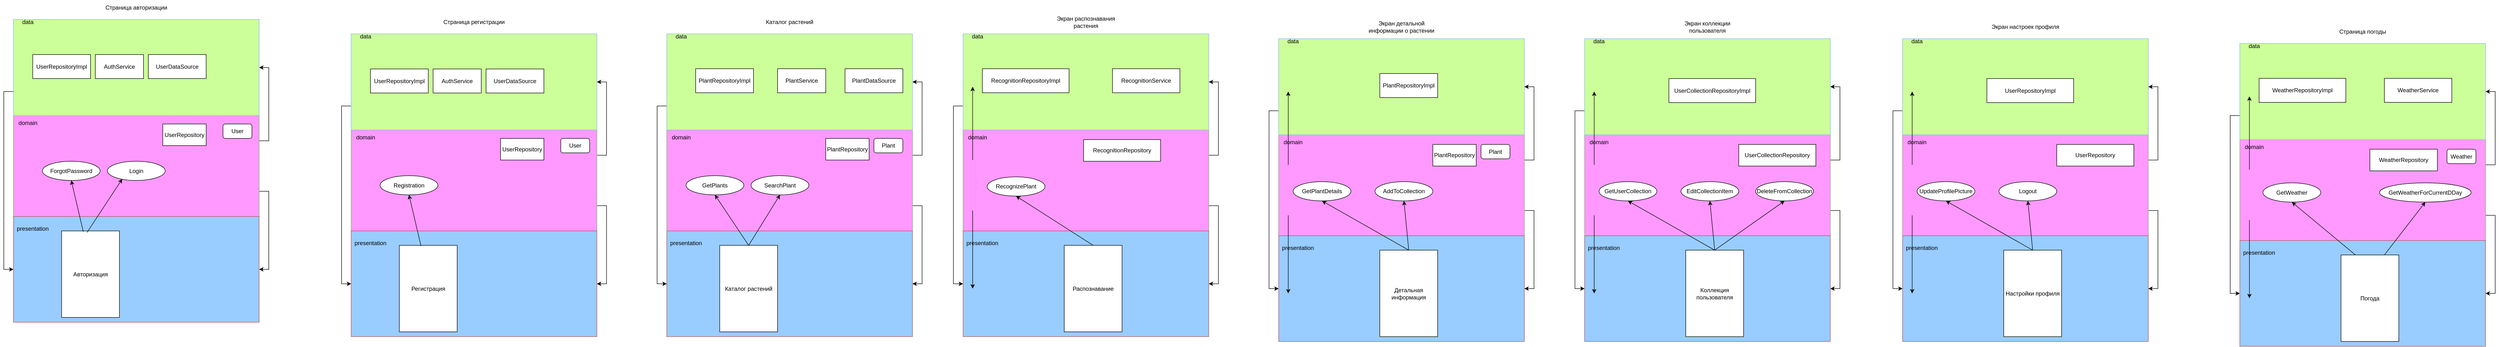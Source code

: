 <mxfile version="24.7.17">
  <diagram name="Страница — 1" id="eqdGk5XQkJiS6muAGAau">
    <mxGraphModel dx="1295" dy="751" grid="1" gridSize="10" guides="1" tooltips="1" connect="1" arrows="1" fold="1" page="1" pageScale="1" pageWidth="10000" pageHeight="3000" math="0" shadow="0">
      <root>
        <mxCell id="0" />
        <mxCell id="1" parent="0" />
        <mxCell id="a64-0EuvTvNHSbi6m2a--1" value="Страница авторизации" style="text;html=1;align=center;verticalAlign=middle;whiteSpace=wrap;rounded=0;" parent="1" vertex="1">
          <mxGeometry x="333.89" y="287.5" width="160" height="30" as="geometry" />
        </mxCell>
        <mxCell id="a64-0EuvTvNHSbi6m2a--2" style="edgeStyle=orthogonalEdgeStyle;rounded=0;orthogonalLoop=1;jettySize=auto;html=1;exitX=1;exitY=0.75;exitDx=0;exitDy=0;entryX=1;entryY=0.5;entryDx=0;entryDy=0;" parent="1" source="a64-0EuvTvNHSbi6m2a--4" target="a64-0EuvTvNHSbi6m2a--7" edge="1">
          <mxGeometry relative="1" as="geometry" />
        </mxCell>
        <mxCell id="a64-0EuvTvNHSbi6m2a--3" style="edgeStyle=orthogonalEdgeStyle;rounded=0;orthogonalLoop=1;jettySize=auto;html=1;exitX=1;exitY=0.25;exitDx=0;exitDy=0;entryX=1;entryY=0.5;entryDx=0;entryDy=0;" parent="1" source="a64-0EuvTvNHSbi6m2a--4" target="a64-0EuvTvNHSbi6m2a--6" edge="1">
          <mxGeometry relative="1" as="geometry" />
        </mxCell>
        <mxCell id="a64-0EuvTvNHSbi6m2a--4" value="" style="rounded=0;whiteSpace=wrap;html=1;fillColor=#FF99FF;strokeColor=#82b366;" parent="1" vertex="1">
          <mxGeometry x="158.89" y="527.5" width="510" height="210" as="geometry" />
        </mxCell>
        <mxCell id="a64-0EuvTvNHSbi6m2a--5" style="edgeStyle=orthogonalEdgeStyle;rounded=0;orthogonalLoop=1;jettySize=auto;html=1;exitX=0;exitY=0.75;exitDx=0;exitDy=0;entryX=0;entryY=0.5;entryDx=0;entryDy=0;" parent="1" source="a64-0EuvTvNHSbi6m2a--6" target="a64-0EuvTvNHSbi6m2a--7" edge="1">
          <mxGeometry relative="1" as="geometry" />
        </mxCell>
        <mxCell id="a64-0EuvTvNHSbi6m2a--6" value="" style="rounded=0;whiteSpace=wrap;html=1;fillColor=#CCFF99;strokeColor=#8CB8F7;" parent="1" vertex="1">
          <mxGeometry x="158.89" y="327.5" width="510" height="200" as="geometry" />
        </mxCell>
        <mxCell id="a64-0EuvTvNHSbi6m2a--7" value="" style="rounded=0;whiteSpace=wrap;html=1;fillColor=#99CCFF;strokeColor=#b85450;" parent="1" vertex="1">
          <mxGeometry x="158.89" y="737.5" width="510" height="220" as="geometry" />
        </mxCell>
        <mxCell id="a64-0EuvTvNHSbi6m2a--8" value="&lt;font color=&quot;#000000&quot;&gt;data&lt;/font&gt;" style="text;html=1;align=center;verticalAlign=middle;whiteSpace=wrap;rounded=0;strokeColor=none;" parent="1" vertex="1">
          <mxGeometry x="158.89" y="317.5" width="60" height="30" as="geometry" />
        </mxCell>
        <mxCell id="a64-0EuvTvNHSbi6m2a--9" value="&lt;font color=&quot;#000000&quot;&gt;domain&lt;/font&gt;" style="text;html=1;align=center;verticalAlign=middle;whiteSpace=wrap;rounded=0;" parent="1" vertex="1">
          <mxGeometry x="158.89" y="527.5" width="60" height="30" as="geometry" />
        </mxCell>
        <mxCell id="a64-0EuvTvNHSbi6m2a--10" value="&lt;font color=&quot;#000000&quot;&gt;presentation&lt;/font&gt;" style="text;html=1;align=center;verticalAlign=middle;whiteSpace=wrap;rounded=0;" parent="1" vertex="1">
          <mxGeometry x="158.89" y="747.5" width="80" height="30" as="geometry" />
        </mxCell>
        <mxCell id="a64-0EuvTvNHSbi6m2a--12" value="Login" style="ellipse;whiteSpace=wrap;html=1;" parent="1" vertex="1">
          <mxGeometry x="353.89" y="622.5" width="120" height="40" as="geometry" />
        </mxCell>
        <mxCell id="a64-0EuvTvNHSbi6m2a--13" value="ForgotPassword" style="ellipse;whiteSpace=wrap;html=1;" parent="1" vertex="1">
          <mxGeometry x="218.89" y="622.5" width="120" height="40" as="geometry" />
        </mxCell>
        <mxCell id="a64-0EuvTvNHSbi6m2a--14" value="Авторизация" style="rounded=0;whiteSpace=wrap;html=1;" parent="1" vertex="1">
          <mxGeometry x="258.89" y="767.5" width="120" height="180" as="geometry" />
        </mxCell>
        <mxCell id="a64-0EuvTvNHSbi6m2a--16" value="UserRepositoryImpl" style="rounded=0;whiteSpace=wrap;html=1;" parent="1" vertex="1">
          <mxGeometry x="198.89" y="400.5" width="120" height="50" as="geometry" />
        </mxCell>
        <mxCell id="a64-0EuvTvNHSbi6m2a--17" value="AuthService" style="rounded=0;whiteSpace=wrap;html=1;" parent="1" vertex="1">
          <mxGeometry x="328.89" y="400.5" width="100" height="50" as="geometry" />
        </mxCell>
        <mxCell id="a64-0EuvTvNHSbi6m2a--18" value="" style="endArrow=classic;html=1;rounded=0;entryX=0.5;entryY=1;entryDx=0;entryDy=0;endFill=1;" parent="1" target="a64-0EuvTvNHSbi6m2a--13" edge="1">
          <mxGeometry width="50" height="50" relative="1" as="geometry">
            <mxPoint x="303.89" y="769" as="sourcePoint" />
            <mxPoint x="353.89" y="719" as="targetPoint" />
          </mxGeometry>
        </mxCell>
        <mxCell id="a64-0EuvTvNHSbi6m2a--19" value="" style="endArrow=classic;html=1;rounded=0;entryX=0.257;entryY=0.921;entryDx=0;entryDy=0;entryPerimeter=0;exitX=0.439;exitY=0.018;exitDx=0;exitDy=0;exitPerimeter=0;endFill=1;" parent="1" source="a64-0EuvTvNHSbi6m2a--14" target="a64-0EuvTvNHSbi6m2a--12" edge="1">
          <mxGeometry width="50" height="50" relative="1" as="geometry">
            <mxPoint x="313.89" y="779" as="sourcePoint" />
            <mxPoint x="288.89" y="672.5" as="targetPoint" />
          </mxGeometry>
        </mxCell>
        <mxCell id="a64-0EuvTvNHSbi6m2a--21" value="User" style="rounded=1;whiteSpace=wrap;html=1;" parent="1" vertex="1">
          <mxGeometry x="593.89" y="545" width="60" height="30" as="geometry" />
        </mxCell>
        <mxCell id="a64-0EuvTvNHSbi6m2a--22" value="UserRepository" style="rounded=0;whiteSpace=wrap;html=1;" parent="1" vertex="1">
          <mxGeometry x="468.89" y="545" width="90" height="45" as="geometry" />
        </mxCell>
        <mxCell id="a64-0EuvTvNHSbi6m2a--23" value="UserDataSource" style="rounded=0;whiteSpace=wrap;html=1;" parent="1" vertex="1">
          <mxGeometry x="438.89" y="400.5" width="120" height="50" as="geometry" />
        </mxCell>
        <mxCell id="a64-0EuvTvNHSbi6m2a--100" value="Страница регистрации" style="text;html=1;align=center;verticalAlign=middle;whiteSpace=wrap;rounded=0;" parent="1" vertex="1">
          <mxGeometry x="1034.89" y="317.5" width="160" height="30" as="geometry" />
        </mxCell>
        <mxCell id="a64-0EuvTvNHSbi6m2a--101" style="edgeStyle=orthogonalEdgeStyle;rounded=0;orthogonalLoop=1;jettySize=auto;html=1;exitX=1;exitY=0.75;exitDx=0;exitDy=0;entryX=1;entryY=0.5;entryDx=0;entryDy=0;" parent="1" source="a64-0EuvTvNHSbi6m2a--103" target="a64-0EuvTvNHSbi6m2a--106" edge="1">
          <mxGeometry relative="1" as="geometry" />
        </mxCell>
        <mxCell id="a64-0EuvTvNHSbi6m2a--102" style="edgeStyle=orthogonalEdgeStyle;rounded=0;orthogonalLoop=1;jettySize=auto;html=1;exitX=1;exitY=0.25;exitDx=0;exitDy=0;entryX=1;entryY=0.5;entryDx=0;entryDy=0;" parent="1" source="a64-0EuvTvNHSbi6m2a--103" target="a64-0EuvTvNHSbi6m2a--105" edge="1">
          <mxGeometry relative="1" as="geometry" />
        </mxCell>
        <mxCell id="a64-0EuvTvNHSbi6m2a--103" value="" style="rounded=0;whiteSpace=wrap;html=1;fillColor=#FF99FF;strokeColor=#82b366;" parent="1" vertex="1">
          <mxGeometry x="859.89" y="557.5" width="510" height="210" as="geometry" />
        </mxCell>
        <mxCell id="a64-0EuvTvNHSbi6m2a--104" style="edgeStyle=orthogonalEdgeStyle;rounded=0;orthogonalLoop=1;jettySize=auto;html=1;exitX=0;exitY=0.75;exitDx=0;exitDy=0;entryX=0;entryY=0.5;entryDx=0;entryDy=0;" parent="1" source="a64-0EuvTvNHSbi6m2a--105" target="a64-0EuvTvNHSbi6m2a--106" edge="1">
          <mxGeometry relative="1" as="geometry" />
        </mxCell>
        <mxCell id="a64-0EuvTvNHSbi6m2a--105" value="" style="rounded=0;whiteSpace=wrap;html=1;fillColor=#CCFF99;strokeColor=#8CB8F7;" parent="1" vertex="1">
          <mxGeometry x="859.89" y="357.5" width="510" height="200" as="geometry" />
        </mxCell>
        <mxCell id="a64-0EuvTvNHSbi6m2a--106" value="" style="rounded=0;whiteSpace=wrap;html=1;fillColor=#99CCFF;strokeColor=#b85450;" parent="1" vertex="1">
          <mxGeometry x="859.89" y="767.5" width="510" height="220" as="geometry" />
        </mxCell>
        <mxCell id="a64-0EuvTvNHSbi6m2a--107" value="&lt;font color=&quot;#000000&quot;&gt;data&lt;/font&gt;" style="text;html=1;align=center;verticalAlign=middle;whiteSpace=wrap;rounded=0;strokeColor=none;" parent="1" vertex="1">
          <mxGeometry x="859.89" y="347.5" width="60" height="30" as="geometry" />
        </mxCell>
        <mxCell id="a64-0EuvTvNHSbi6m2a--108" value="&lt;font color=&quot;#000000&quot;&gt;domain&lt;/font&gt;" style="text;html=1;align=center;verticalAlign=middle;whiteSpace=wrap;rounded=0;" parent="1" vertex="1">
          <mxGeometry x="859.89" y="557.5" width="60" height="30" as="geometry" />
        </mxCell>
        <mxCell id="a64-0EuvTvNHSbi6m2a--109" value="&lt;font color=&quot;#000000&quot;&gt;presentation&lt;/font&gt;" style="text;html=1;align=center;verticalAlign=middle;whiteSpace=wrap;rounded=0;" parent="1" vertex="1">
          <mxGeometry x="859.89" y="777.5" width="80" height="30" as="geometry" />
        </mxCell>
        <mxCell id="a64-0EuvTvNHSbi6m2a--112" value="Registration" style="ellipse;whiteSpace=wrap;html=1;" parent="1" vertex="1">
          <mxGeometry x="919.89" y="652.5" width="120" height="40" as="geometry" />
        </mxCell>
        <mxCell id="a64-0EuvTvNHSbi6m2a--113" value="Регистрация" style="rounded=0;whiteSpace=wrap;html=1;" parent="1" vertex="1">
          <mxGeometry x="959.89" y="797.5" width="120" height="180" as="geometry" />
        </mxCell>
        <mxCell id="a64-0EuvTvNHSbi6m2a--115" value="UserRepositoryImpl" style="rounded=0;whiteSpace=wrap;html=1;" parent="1" vertex="1">
          <mxGeometry x="899.89" y="430.5" width="120" height="50" as="geometry" />
        </mxCell>
        <mxCell id="a64-0EuvTvNHSbi6m2a--116" value="AuthService" style="rounded=0;whiteSpace=wrap;html=1;" parent="1" vertex="1">
          <mxGeometry x="1029.89" y="430.5" width="100" height="50" as="geometry" />
        </mxCell>
        <mxCell id="a64-0EuvTvNHSbi6m2a--117" value="" style="endArrow=classic;html=1;rounded=0;entryX=0.5;entryY=1;entryDx=0;entryDy=0;endFill=1;" parent="1" target="a64-0EuvTvNHSbi6m2a--112" edge="1">
          <mxGeometry width="50" height="50" relative="1" as="geometry">
            <mxPoint x="1004.89" y="799" as="sourcePoint" />
            <mxPoint x="1054.89" y="749" as="targetPoint" />
          </mxGeometry>
        </mxCell>
        <mxCell id="a64-0EuvTvNHSbi6m2a--120" value="User" style="rounded=1;whiteSpace=wrap;html=1;" parent="1" vertex="1">
          <mxGeometry x="1294.89" y="575" width="60" height="30" as="geometry" />
        </mxCell>
        <mxCell id="a64-0EuvTvNHSbi6m2a--121" value="UserRepository" style="rounded=0;whiteSpace=wrap;html=1;" parent="1" vertex="1">
          <mxGeometry x="1169.89" y="575" width="90" height="45" as="geometry" />
        </mxCell>
        <mxCell id="a64-0EuvTvNHSbi6m2a--122" value="UserDataSource" style="rounded=0;whiteSpace=wrap;html=1;" parent="1" vertex="1">
          <mxGeometry x="1139.89" y="430.5" width="120" height="50" as="geometry" />
        </mxCell>
        <mxCell id="a64-0EuvTvNHSbi6m2a--123" value="Каталог растений" style="text;html=1;align=center;verticalAlign=middle;whiteSpace=wrap;rounded=0;" parent="1" vertex="1">
          <mxGeometry x="1689.93" y="317.5" width="160" height="30" as="geometry" />
        </mxCell>
        <mxCell id="a64-0EuvTvNHSbi6m2a--124" style="edgeStyle=orthogonalEdgeStyle;rounded=0;orthogonalLoop=1;jettySize=auto;html=1;exitX=1;exitY=0.75;exitDx=0;exitDy=0;entryX=1;entryY=0.5;entryDx=0;entryDy=0;" parent="1" source="a64-0EuvTvNHSbi6m2a--126" target="a64-0EuvTvNHSbi6m2a--129" edge="1">
          <mxGeometry relative="1" as="geometry" />
        </mxCell>
        <mxCell id="a64-0EuvTvNHSbi6m2a--125" style="edgeStyle=orthogonalEdgeStyle;rounded=0;orthogonalLoop=1;jettySize=auto;html=1;exitX=1;exitY=0.25;exitDx=0;exitDy=0;entryX=1;entryY=0.5;entryDx=0;entryDy=0;" parent="1" source="a64-0EuvTvNHSbi6m2a--126" target="a64-0EuvTvNHSbi6m2a--128" edge="1">
          <mxGeometry relative="1" as="geometry" />
        </mxCell>
        <mxCell id="a64-0EuvTvNHSbi6m2a--126" value="" style="rounded=0;whiteSpace=wrap;html=1;fillColor=#FF99FF;strokeColor=#82b366;" parent="1" vertex="1">
          <mxGeometry x="1514.93" y="557.5" width="510" height="210" as="geometry" />
        </mxCell>
        <mxCell id="a64-0EuvTvNHSbi6m2a--127" style="edgeStyle=orthogonalEdgeStyle;rounded=0;orthogonalLoop=1;jettySize=auto;html=1;exitX=0;exitY=0.75;exitDx=0;exitDy=0;entryX=0;entryY=0.5;entryDx=0;entryDy=0;" parent="1" source="a64-0EuvTvNHSbi6m2a--128" target="a64-0EuvTvNHSbi6m2a--129" edge="1">
          <mxGeometry relative="1" as="geometry" />
        </mxCell>
        <mxCell id="a64-0EuvTvNHSbi6m2a--128" value="" style="rounded=0;whiteSpace=wrap;html=1;fillColor=#CCFF99;strokeColor=#8CB8F7;" parent="1" vertex="1">
          <mxGeometry x="1514.93" y="357.5" width="510" height="200" as="geometry" />
        </mxCell>
        <mxCell id="a64-0EuvTvNHSbi6m2a--129" value="" style="rounded=0;whiteSpace=wrap;html=1;fillColor=#99CCFF;strokeColor=#b85450;" parent="1" vertex="1">
          <mxGeometry x="1514.93" y="767.5" width="510" height="220" as="geometry" />
        </mxCell>
        <mxCell id="a64-0EuvTvNHSbi6m2a--130" value="data" style="text;html=1;align=center;verticalAlign=middle;whiteSpace=wrap;rounded=0;" parent="1" vertex="1">
          <mxGeometry x="1514.93" y="347.5" width="60" height="30" as="geometry" />
        </mxCell>
        <mxCell id="a64-0EuvTvNHSbi6m2a--131" value="domain" style="text;html=1;align=center;verticalAlign=middle;whiteSpace=wrap;rounded=0;" parent="1" vertex="1">
          <mxGeometry x="1514.93" y="557.5" width="60" height="30" as="geometry" />
        </mxCell>
        <mxCell id="a64-0EuvTvNHSbi6m2a--132" value="presentation" style="text;html=1;align=center;verticalAlign=middle;whiteSpace=wrap;rounded=0;" parent="1" vertex="1">
          <mxGeometry x="1514.93" y="777.5" width="80" height="30" as="geometry" />
        </mxCell>
        <mxCell id="a64-0EuvTvNHSbi6m2a--133" value="Каталог растений" style="rounded=0;whiteSpace=wrap;html=1;" parent="1" vertex="1">
          <mxGeometry x="1624.91" y="797.5" width="120" height="180" as="geometry" />
        </mxCell>
        <mxCell id="a64-0EuvTvNHSbi6m2a--134" value="GetPlants" style="ellipse;whiteSpace=wrap;html=1;" parent="1" vertex="1">
          <mxGeometry x="1554.91" y="652.5" width="120" height="40" as="geometry" />
        </mxCell>
        <mxCell id="a64-0EuvTvNHSbi6m2a--135" value="SearchPlant" style="ellipse;whiteSpace=wrap;html=1;" parent="1" vertex="1">
          <mxGeometry x="1689.93" y="652.5" width="120" height="40" as="geometry" />
        </mxCell>
        <mxCell id="a64-0EuvTvNHSbi6m2a--136" value="Plant" style="rounded=1;whiteSpace=wrap;html=1;" parent="1" vertex="1">
          <mxGeometry x="1944.91" y="575" width="60" height="30" as="geometry" />
        </mxCell>
        <mxCell id="a64-0EuvTvNHSbi6m2a--137" value="PlantRepository" style="rounded=0;whiteSpace=wrap;html=1;" parent="1" vertex="1">
          <mxGeometry x="1844.91" y="575" width="90" height="45" as="geometry" />
        </mxCell>
        <mxCell id="a64-0EuvTvNHSbi6m2a--138" value="PlantRepositoryImpl" style="rounded=0;whiteSpace=wrap;html=1;" parent="1" vertex="1">
          <mxGeometry x="1574.93" y="430" width="120" height="50" as="geometry" />
        </mxCell>
        <mxCell id="a64-0EuvTvNHSbi6m2a--139" value="PlantService" style="rounded=0;whiteSpace=wrap;html=1;" parent="1" vertex="1">
          <mxGeometry x="1744.91" y="430" width="100" height="50" as="geometry" />
        </mxCell>
        <mxCell id="a64-0EuvTvNHSbi6m2a--140" value="PlantDataSource" style="rounded=0;whiteSpace=wrap;html=1;" parent="1" vertex="1">
          <mxGeometry x="1884.91" y="430" width="120" height="50" as="geometry" />
        </mxCell>
        <mxCell id="a64-0EuvTvNHSbi6m2a--143" value="Экран распознавания растения" style="text;html=1;align=center;verticalAlign=middle;whiteSpace=wrap;rounded=0;" parent="1" vertex="1">
          <mxGeometry x="2304.94" y="317.5" width="160" height="30" as="geometry" />
        </mxCell>
        <mxCell id="a64-0EuvTvNHSbi6m2a--144" style="edgeStyle=orthogonalEdgeStyle;rounded=0;orthogonalLoop=1;jettySize=auto;html=1;exitX=1;exitY=0.75;exitDx=0;exitDy=0;entryX=1;entryY=0.5;entryDx=0;entryDy=0;" parent="1" source="a64-0EuvTvNHSbi6m2a--146" target="a64-0EuvTvNHSbi6m2a--149" edge="1">
          <mxGeometry relative="1" as="geometry" />
        </mxCell>
        <mxCell id="a64-0EuvTvNHSbi6m2a--145" style="edgeStyle=orthogonalEdgeStyle;rounded=0;orthogonalLoop=1;jettySize=auto;html=1;exitX=1;exitY=0.25;exitDx=0;exitDy=0;entryX=1;entryY=0.5;entryDx=0;entryDy=0;" parent="1" source="a64-0EuvTvNHSbi6m2a--146" target="a64-0EuvTvNHSbi6m2a--148" edge="1">
          <mxGeometry relative="1" as="geometry" />
        </mxCell>
        <mxCell id="a64-0EuvTvNHSbi6m2a--146" value="" style="rounded=0;whiteSpace=wrap;html=1;fillColor=#FF99FF;strokeColor=#82b366;" parent="1" vertex="1">
          <mxGeometry x="2129.94" y="557.5" width="510" height="210" as="geometry" />
        </mxCell>
        <mxCell id="a64-0EuvTvNHSbi6m2a--147" style="edgeStyle=orthogonalEdgeStyle;rounded=0;orthogonalLoop=1;jettySize=auto;html=1;exitX=0;exitY=0.75;exitDx=0;exitDy=0;entryX=0;entryY=0.5;entryDx=0;entryDy=0;" parent="1" source="a64-0EuvTvNHSbi6m2a--148" target="a64-0EuvTvNHSbi6m2a--149" edge="1">
          <mxGeometry relative="1" as="geometry" />
        </mxCell>
        <mxCell id="a64-0EuvTvNHSbi6m2a--148" value="" style="rounded=0;whiteSpace=wrap;html=1;fillColor=#CCFF99;strokeColor=#8CB8F7;" parent="1" vertex="1">
          <mxGeometry x="2129.94" y="357.5" width="510" height="200" as="geometry" />
        </mxCell>
        <mxCell id="a64-0EuvTvNHSbi6m2a--149" value="" style="rounded=0;whiteSpace=wrap;html=1;fillColor=#99CCFF;strokeColor=#b85450;" parent="1" vertex="1">
          <mxGeometry x="2129.94" y="767.5" width="510" height="220" as="geometry" />
        </mxCell>
        <mxCell id="a64-0EuvTvNHSbi6m2a--150" value="data" style="text;html=1;align=center;verticalAlign=middle;whiteSpace=wrap;rounded=0;" parent="1" vertex="1">
          <mxGeometry x="2129.94" y="347.5" width="60" height="30" as="geometry" />
        </mxCell>
        <mxCell id="a64-0EuvTvNHSbi6m2a--151" value="domain" style="text;html=1;align=center;verticalAlign=middle;whiteSpace=wrap;rounded=0;" parent="1" vertex="1">
          <mxGeometry x="2129.94" y="557.5" width="60" height="30" as="geometry" />
        </mxCell>
        <mxCell id="a64-0EuvTvNHSbi6m2a--152" value="presentation" style="text;html=1;align=center;verticalAlign=middle;whiteSpace=wrap;rounded=0;" parent="1" vertex="1">
          <mxGeometry x="2129.94" y="777.5" width="80" height="30" as="geometry" />
        </mxCell>
        <mxCell id="a64-0EuvTvNHSbi6m2a--153" value="Распознавание" style="rounded=0;whiteSpace=wrap;html=1;" parent="1" vertex="1">
          <mxGeometry x="2339.92" y="797.5" width="120" height="180" as="geometry" />
        </mxCell>
        <mxCell id="a64-0EuvTvNHSbi6m2a--154" style="edgeStyle=orthogonalEdgeStyle;rounded=0;orthogonalLoop=1;jettySize=auto;html=1;exitX=1;exitY=0.75;exitDx=0;exitDy=0;entryX=1;entryY=0.5;entryDx=0;entryDy=0;" parent="1" edge="1">
          <mxGeometry relative="1" as="geometry">
            <mxPoint x="2149.85" y="725" as="sourcePoint" />
            <mxPoint x="2149.85" y="887.5" as="targetPoint" />
          </mxGeometry>
        </mxCell>
        <mxCell id="a64-0EuvTvNHSbi6m2a--155" style="edgeStyle=orthogonalEdgeStyle;rounded=0;orthogonalLoop=1;jettySize=auto;html=1;exitX=1;exitY=0.25;exitDx=0;exitDy=0;entryX=1;entryY=0.5;entryDx=0;entryDy=0;" parent="1" edge="1">
          <mxGeometry relative="1" as="geometry">
            <mxPoint x="2149.85" y="620" as="sourcePoint" />
            <mxPoint x="2149.85" y="467.5" as="targetPoint" />
          </mxGeometry>
        </mxCell>
        <mxCell id="a64-0EuvTvNHSbi6m2a--156" value="RecognizePlant" style="ellipse;whiteSpace=wrap;html=1;" parent="1" vertex="1">
          <mxGeometry x="2179.94" y="655" width="120" height="40" as="geometry" />
        </mxCell>
        <mxCell id="a64-0EuvTvNHSbi6m2a--159" value="RecognitionRepository" style="rounded=0;whiteSpace=wrap;html=1;" parent="1" vertex="1">
          <mxGeometry x="2380" y="577.5" width="159.94" height="45" as="geometry" />
        </mxCell>
        <mxCell id="a64-0EuvTvNHSbi6m2a--160" value="RecognitionService" style="rounded=0;whiteSpace=wrap;html=1;" parent="1" vertex="1">
          <mxGeometry x="2440" y="430" width="140" height="50" as="geometry" />
        </mxCell>
        <mxCell id="a64-0EuvTvNHSbi6m2a--161" value="RecognitionRepositoryImpl" style="rounded=0;whiteSpace=wrap;html=1;" parent="1" vertex="1">
          <mxGeometry x="2169.94" y="430" width="180" height="50" as="geometry" />
        </mxCell>
        <mxCell id="a64-0EuvTvNHSbi6m2a--163" value="Экран детальной информации о растении" style="text;html=1;align=center;verticalAlign=middle;whiteSpace=wrap;rounded=0;" parent="1" vertex="1">
          <mxGeometry x="2960" y="327.5" width="160" height="30" as="geometry" />
        </mxCell>
        <mxCell id="a64-0EuvTvNHSbi6m2a--164" style="edgeStyle=orthogonalEdgeStyle;rounded=0;orthogonalLoop=1;jettySize=auto;html=1;exitX=1;exitY=0.75;exitDx=0;exitDy=0;entryX=1;entryY=0.5;entryDx=0;entryDy=0;" parent="1" source="a64-0EuvTvNHSbi6m2a--166" target="a64-0EuvTvNHSbi6m2a--169" edge="1">
          <mxGeometry relative="1" as="geometry" />
        </mxCell>
        <mxCell id="a64-0EuvTvNHSbi6m2a--165" style="edgeStyle=orthogonalEdgeStyle;rounded=0;orthogonalLoop=1;jettySize=auto;html=1;exitX=1;exitY=0.25;exitDx=0;exitDy=0;entryX=1;entryY=0.5;entryDx=0;entryDy=0;" parent="1" source="a64-0EuvTvNHSbi6m2a--166" target="a64-0EuvTvNHSbi6m2a--168" edge="1">
          <mxGeometry relative="1" as="geometry" />
        </mxCell>
        <mxCell id="a64-0EuvTvNHSbi6m2a--166" value="" style="rounded=0;whiteSpace=wrap;html=1;fillColor=#FF99FF;strokeColor=#82b366;" parent="1" vertex="1">
          <mxGeometry x="2785" y="567.5" width="510" height="210" as="geometry" />
        </mxCell>
        <mxCell id="a64-0EuvTvNHSbi6m2a--167" style="edgeStyle=orthogonalEdgeStyle;rounded=0;orthogonalLoop=1;jettySize=auto;html=1;exitX=0;exitY=0.75;exitDx=0;exitDy=0;entryX=0;entryY=0.5;entryDx=0;entryDy=0;" parent="1" source="a64-0EuvTvNHSbi6m2a--168" target="a64-0EuvTvNHSbi6m2a--169" edge="1">
          <mxGeometry relative="1" as="geometry" />
        </mxCell>
        <mxCell id="a64-0EuvTvNHSbi6m2a--168" value="" style="rounded=0;whiteSpace=wrap;html=1;fillColor=#CCFF99;strokeColor=#8CB8F7;" parent="1" vertex="1">
          <mxGeometry x="2785" y="367.5" width="510" height="200" as="geometry" />
        </mxCell>
        <mxCell id="a64-0EuvTvNHSbi6m2a--169" value="" style="rounded=0;whiteSpace=wrap;html=1;fillColor=#99CCFF;strokeColor=#b85450;" parent="1" vertex="1">
          <mxGeometry x="2785" y="777.5" width="510" height="220" as="geometry" />
        </mxCell>
        <mxCell id="a64-0EuvTvNHSbi6m2a--170" value="data" style="text;html=1;align=center;verticalAlign=middle;whiteSpace=wrap;rounded=0;" parent="1" vertex="1">
          <mxGeometry x="2785" y="357.5" width="60" height="30" as="geometry" />
        </mxCell>
        <mxCell id="a64-0EuvTvNHSbi6m2a--171" value="domain" style="text;html=1;align=center;verticalAlign=middle;whiteSpace=wrap;rounded=0;" parent="1" vertex="1">
          <mxGeometry x="2785" y="567.5" width="60" height="30" as="geometry" />
        </mxCell>
        <mxCell id="a64-0EuvTvNHSbi6m2a--172" value="presentation" style="text;html=1;align=center;verticalAlign=middle;whiteSpace=wrap;rounded=0;" parent="1" vertex="1">
          <mxGeometry x="2785" y="787.5" width="80" height="30" as="geometry" />
        </mxCell>
        <mxCell id="a64-0EuvTvNHSbi6m2a--173" value="Детальная информация" style="rounded=0;whiteSpace=wrap;html=1;" parent="1" vertex="1">
          <mxGeometry x="2994.98" y="807.5" width="120" height="180" as="geometry" />
        </mxCell>
        <mxCell id="a64-0EuvTvNHSbi6m2a--174" style="edgeStyle=orthogonalEdgeStyle;rounded=0;orthogonalLoop=1;jettySize=auto;html=1;exitX=1;exitY=0.75;exitDx=0;exitDy=0;entryX=1;entryY=0.5;entryDx=0;entryDy=0;" parent="1" edge="1">
          <mxGeometry relative="1" as="geometry">
            <mxPoint x="2804.91" y="735" as="sourcePoint" />
            <mxPoint x="2804.91" y="897.5" as="targetPoint" />
          </mxGeometry>
        </mxCell>
        <mxCell id="a64-0EuvTvNHSbi6m2a--175" style="edgeStyle=orthogonalEdgeStyle;rounded=0;orthogonalLoop=1;jettySize=auto;html=1;exitX=1;exitY=0.25;exitDx=0;exitDy=0;entryX=1;entryY=0.5;entryDx=0;entryDy=0;" parent="1" edge="1">
          <mxGeometry relative="1" as="geometry">
            <mxPoint x="2804.91" y="630" as="sourcePoint" />
            <mxPoint x="2804.91" y="477.5" as="targetPoint" />
          </mxGeometry>
        </mxCell>
        <mxCell id="a64-0EuvTvNHSbi6m2a--176" value="GetPlantDetails" style="ellipse;whiteSpace=wrap;html=1;" parent="1" vertex="1">
          <mxGeometry x="2815" y="665" width="120" height="40" as="geometry" />
        </mxCell>
        <mxCell id="a64-0EuvTvNHSbi6m2a--177" value="AddToCollection" style="ellipse;whiteSpace=wrap;html=1;" parent="1" vertex="1">
          <mxGeometry x="2985" y="665" width="120" height="40" as="geometry" />
        </mxCell>
        <mxCell id="a64-0EuvTvNHSbi6m2a--179" value="PlantRepository" style="rounded=0;whiteSpace=wrap;html=1;" parent="1" vertex="1">
          <mxGeometry x="3105" y="587.5" width="90" height="45" as="geometry" />
        </mxCell>
        <mxCell id="a64-0EuvTvNHSbi6m2a--180" value="Plant" style="rounded=1;whiteSpace=wrap;html=1;" parent="1" vertex="1">
          <mxGeometry x="3205" y="587.5" width="60" height="30" as="geometry" />
        </mxCell>
        <mxCell id="a64-0EuvTvNHSbi6m2a--181" value="PlantRepositoryImpl" style="rounded=0;whiteSpace=wrap;html=1;" parent="1" vertex="1">
          <mxGeometry x="2994.98" y="440" width="120" height="50" as="geometry" />
        </mxCell>
        <mxCell id="9Fpoww-NJC2H8Bcu_QCe-1" value="Экран коллекции пользователя" style="text;html=1;align=center;verticalAlign=middle;whiteSpace=wrap;rounded=0;" vertex="1" parent="1">
          <mxGeometry x="3595" y="327.5" width="160" height="30" as="geometry" />
        </mxCell>
        <mxCell id="9Fpoww-NJC2H8Bcu_QCe-2" style="edgeStyle=orthogonalEdgeStyle;rounded=0;orthogonalLoop=1;jettySize=auto;html=1;exitX=1;exitY=0.75;exitDx=0;exitDy=0;entryX=1;entryY=0.5;entryDx=0;entryDy=0;" edge="1" parent="1" source="9Fpoww-NJC2H8Bcu_QCe-4" target="9Fpoww-NJC2H8Bcu_QCe-7">
          <mxGeometry relative="1" as="geometry" />
        </mxCell>
        <mxCell id="9Fpoww-NJC2H8Bcu_QCe-3" style="edgeStyle=orthogonalEdgeStyle;rounded=0;orthogonalLoop=1;jettySize=auto;html=1;exitX=1;exitY=0.25;exitDx=0;exitDy=0;entryX=1;entryY=0.5;entryDx=0;entryDy=0;" edge="1" parent="1" source="9Fpoww-NJC2H8Bcu_QCe-4" target="9Fpoww-NJC2H8Bcu_QCe-6">
          <mxGeometry relative="1" as="geometry" />
        </mxCell>
        <mxCell id="9Fpoww-NJC2H8Bcu_QCe-4" value="" style="rounded=0;whiteSpace=wrap;html=1;fillColor=#FF99FF;strokeColor=#82b366;" vertex="1" parent="1">
          <mxGeometry x="3420" y="567.5" width="510" height="210" as="geometry" />
        </mxCell>
        <mxCell id="9Fpoww-NJC2H8Bcu_QCe-5" style="edgeStyle=orthogonalEdgeStyle;rounded=0;orthogonalLoop=1;jettySize=auto;html=1;exitX=0;exitY=0.75;exitDx=0;exitDy=0;entryX=0;entryY=0.5;entryDx=0;entryDy=0;" edge="1" parent="1" source="9Fpoww-NJC2H8Bcu_QCe-6" target="9Fpoww-NJC2H8Bcu_QCe-7">
          <mxGeometry relative="1" as="geometry" />
        </mxCell>
        <mxCell id="9Fpoww-NJC2H8Bcu_QCe-6" value="" style="rounded=0;whiteSpace=wrap;html=1;fillColor=#CCFF99;strokeColor=#8CB8F7;" vertex="1" parent="1">
          <mxGeometry x="3420" y="367.5" width="510" height="200" as="geometry" />
        </mxCell>
        <mxCell id="9Fpoww-NJC2H8Bcu_QCe-7" value="" style="rounded=0;whiteSpace=wrap;html=1;fillColor=#99CCFF;strokeColor=#b85450;" vertex="1" parent="1">
          <mxGeometry x="3420" y="777.5" width="510" height="220" as="geometry" />
        </mxCell>
        <mxCell id="9Fpoww-NJC2H8Bcu_QCe-8" value="data" style="text;html=1;align=center;verticalAlign=middle;whiteSpace=wrap;rounded=0;" vertex="1" parent="1">
          <mxGeometry x="3420" y="357.5" width="60" height="30" as="geometry" />
        </mxCell>
        <mxCell id="9Fpoww-NJC2H8Bcu_QCe-9" value="domain" style="text;html=1;align=center;verticalAlign=middle;whiteSpace=wrap;rounded=0;" vertex="1" parent="1">
          <mxGeometry x="3420" y="567.5" width="60" height="30" as="geometry" />
        </mxCell>
        <mxCell id="9Fpoww-NJC2H8Bcu_QCe-10" value="presentation" style="text;html=1;align=center;verticalAlign=middle;whiteSpace=wrap;rounded=0;" vertex="1" parent="1">
          <mxGeometry x="3420" y="787.5" width="80" height="30" as="geometry" />
        </mxCell>
        <mxCell id="9Fpoww-NJC2H8Bcu_QCe-11" value="Коллекция пользователя" style="rounded=0;whiteSpace=wrap;html=1;" vertex="1" parent="1">
          <mxGeometry x="3629.98" y="807.5" width="120" height="180" as="geometry" />
        </mxCell>
        <mxCell id="9Fpoww-NJC2H8Bcu_QCe-12" style="edgeStyle=orthogonalEdgeStyle;rounded=0;orthogonalLoop=1;jettySize=auto;html=1;exitX=1;exitY=0.75;exitDx=0;exitDy=0;entryX=1;entryY=0.5;entryDx=0;entryDy=0;" edge="1" parent="1">
          <mxGeometry relative="1" as="geometry">
            <mxPoint x="3439.91" y="735" as="sourcePoint" />
            <mxPoint x="3439.91" y="897.5" as="targetPoint" />
          </mxGeometry>
        </mxCell>
        <mxCell id="9Fpoww-NJC2H8Bcu_QCe-13" style="edgeStyle=orthogonalEdgeStyle;rounded=0;orthogonalLoop=1;jettySize=auto;html=1;exitX=1;exitY=0.25;exitDx=0;exitDy=0;entryX=1;entryY=0.5;entryDx=0;entryDy=0;" edge="1" parent="1">
          <mxGeometry relative="1" as="geometry">
            <mxPoint x="3439.91" y="630" as="sourcePoint" />
            <mxPoint x="3439.91" y="477.5" as="targetPoint" />
          </mxGeometry>
        </mxCell>
        <mxCell id="9Fpoww-NJC2H8Bcu_QCe-14" value="GetUserCollection" style="ellipse;whiteSpace=wrap;html=1;" vertex="1" parent="1">
          <mxGeometry x="3450" y="665" width="120" height="40" as="geometry" />
        </mxCell>
        <mxCell id="9Fpoww-NJC2H8Bcu_QCe-15" value="EditCollectionItem" style="ellipse;whiteSpace=wrap;html=1;" vertex="1" parent="1">
          <mxGeometry x="3620" y="665" width="120" height="40" as="geometry" />
        </mxCell>
        <mxCell id="9Fpoww-NJC2H8Bcu_QCe-16" value="UserCollectionRepository" style="rounded=0;whiteSpace=wrap;html=1;" vertex="1" parent="1">
          <mxGeometry x="3740" y="587.5" width="160" height="45" as="geometry" />
        </mxCell>
        <mxCell id="9Fpoww-NJC2H8Bcu_QCe-18" value="UserCollectionRepositoryImpl" style="rounded=0;whiteSpace=wrap;html=1;" vertex="1" parent="1">
          <mxGeometry x="3595" y="450.5" width="180.02" height="50" as="geometry" />
        </mxCell>
        <mxCell id="9Fpoww-NJC2H8Bcu_QCe-19" value="DeleteFromCollection" style="ellipse;whiteSpace=wrap;html=1;" vertex="1" parent="1">
          <mxGeometry x="3775.02" y="665" width="120" height="40" as="geometry" />
        </mxCell>
        <mxCell id="9Fpoww-NJC2H8Bcu_QCe-20" value="Экран настроек профиля" style="text;html=1;align=center;verticalAlign=middle;whiteSpace=wrap;rounded=0;" vertex="1" parent="1">
          <mxGeometry x="4255" y="327.5" width="160" height="30" as="geometry" />
        </mxCell>
        <mxCell id="9Fpoww-NJC2H8Bcu_QCe-21" style="edgeStyle=orthogonalEdgeStyle;rounded=0;orthogonalLoop=1;jettySize=auto;html=1;exitX=1;exitY=0.75;exitDx=0;exitDy=0;entryX=1;entryY=0.5;entryDx=0;entryDy=0;" edge="1" parent="1" source="9Fpoww-NJC2H8Bcu_QCe-23" target="9Fpoww-NJC2H8Bcu_QCe-26">
          <mxGeometry relative="1" as="geometry" />
        </mxCell>
        <mxCell id="9Fpoww-NJC2H8Bcu_QCe-22" style="edgeStyle=orthogonalEdgeStyle;rounded=0;orthogonalLoop=1;jettySize=auto;html=1;exitX=1;exitY=0.25;exitDx=0;exitDy=0;entryX=1;entryY=0.5;entryDx=0;entryDy=0;" edge="1" parent="1" source="9Fpoww-NJC2H8Bcu_QCe-23" target="9Fpoww-NJC2H8Bcu_QCe-25">
          <mxGeometry relative="1" as="geometry" />
        </mxCell>
        <mxCell id="9Fpoww-NJC2H8Bcu_QCe-23" value="" style="rounded=0;whiteSpace=wrap;html=1;fillColor=#FF99FF;strokeColor=#82b366;" vertex="1" parent="1">
          <mxGeometry x="4080" y="567.5" width="510" height="210" as="geometry" />
        </mxCell>
        <mxCell id="9Fpoww-NJC2H8Bcu_QCe-24" style="edgeStyle=orthogonalEdgeStyle;rounded=0;orthogonalLoop=1;jettySize=auto;html=1;exitX=0;exitY=0.75;exitDx=0;exitDy=0;entryX=0;entryY=0.5;entryDx=0;entryDy=0;" edge="1" parent="1" source="9Fpoww-NJC2H8Bcu_QCe-25" target="9Fpoww-NJC2H8Bcu_QCe-26">
          <mxGeometry relative="1" as="geometry" />
        </mxCell>
        <mxCell id="9Fpoww-NJC2H8Bcu_QCe-25" value="" style="rounded=0;whiteSpace=wrap;html=1;fillColor=#CCFF99;strokeColor=#8CB8F7;" vertex="1" parent="1">
          <mxGeometry x="4080" y="367.5" width="510" height="200" as="geometry" />
        </mxCell>
        <mxCell id="9Fpoww-NJC2H8Bcu_QCe-26" value="" style="rounded=0;whiteSpace=wrap;html=1;fillColor=#99CCFF;strokeColor=#b85450;" vertex="1" parent="1">
          <mxGeometry x="4080" y="777.5" width="510" height="220" as="geometry" />
        </mxCell>
        <mxCell id="9Fpoww-NJC2H8Bcu_QCe-27" value="data" style="text;html=1;align=center;verticalAlign=middle;whiteSpace=wrap;rounded=0;" vertex="1" parent="1">
          <mxGeometry x="4080" y="357.5" width="60" height="30" as="geometry" />
        </mxCell>
        <mxCell id="9Fpoww-NJC2H8Bcu_QCe-28" value="domain" style="text;html=1;align=center;verticalAlign=middle;whiteSpace=wrap;rounded=0;" vertex="1" parent="1">
          <mxGeometry x="4080" y="567.5" width="60" height="30" as="geometry" />
        </mxCell>
        <mxCell id="9Fpoww-NJC2H8Bcu_QCe-29" value="presentation" style="text;html=1;align=center;verticalAlign=middle;whiteSpace=wrap;rounded=0;" vertex="1" parent="1">
          <mxGeometry x="4080" y="787.5" width="80" height="30" as="geometry" />
        </mxCell>
        <mxCell id="9Fpoww-NJC2H8Bcu_QCe-30" value="Настройки профиля" style="rounded=0;whiteSpace=wrap;html=1;" vertex="1" parent="1">
          <mxGeometry x="4289.98" y="807.5" width="120" height="180" as="geometry" />
        </mxCell>
        <mxCell id="9Fpoww-NJC2H8Bcu_QCe-31" style="edgeStyle=orthogonalEdgeStyle;rounded=0;orthogonalLoop=1;jettySize=auto;html=1;exitX=1;exitY=0.75;exitDx=0;exitDy=0;entryX=1;entryY=0.5;entryDx=0;entryDy=0;" edge="1" parent="1">
          <mxGeometry relative="1" as="geometry">
            <mxPoint x="4099.91" y="735" as="sourcePoint" />
            <mxPoint x="4099.91" y="897.5" as="targetPoint" />
          </mxGeometry>
        </mxCell>
        <mxCell id="9Fpoww-NJC2H8Bcu_QCe-32" style="edgeStyle=orthogonalEdgeStyle;rounded=0;orthogonalLoop=1;jettySize=auto;html=1;exitX=1;exitY=0.25;exitDx=0;exitDy=0;entryX=1;entryY=0.5;entryDx=0;entryDy=0;" edge="1" parent="1">
          <mxGeometry relative="1" as="geometry">
            <mxPoint x="4099.91" y="630" as="sourcePoint" />
            <mxPoint x="4099.91" y="477.5" as="targetPoint" />
          </mxGeometry>
        </mxCell>
        <mxCell id="9Fpoww-NJC2H8Bcu_QCe-33" value="UpdateProfilePicture" style="ellipse;whiteSpace=wrap;html=1;" vertex="1" parent="1">
          <mxGeometry x="4110" y="665" width="120" height="40" as="geometry" />
        </mxCell>
        <mxCell id="9Fpoww-NJC2H8Bcu_QCe-34" value="Logout" style="ellipse;whiteSpace=wrap;html=1;" vertex="1" parent="1">
          <mxGeometry x="4280" y="665" width="120" height="40" as="geometry" />
        </mxCell>
        <mxCell id="9Fpoww-NJC2H8Bcu_QCe-35" value="UserRepository" style="rounded=0;whiteSpace=wrap;html=1;" vertex="1" parent="1">
          <mxGeometry x="4400" y="587.5" width="160" height="45" as="geometry" />
        </mxCell>
        <mxCell id="9Fpoww-NJC2H8Bcu_QCe-36" value="UserRepositoryImpl" style="rounded=0;whiteSpace=wrap;html=1;" vertex="1" parent="1">
          <mxGeometry x="4255" y="450.5" width="180.02" height="50" as="geometry" />
        </mxCell>
        <mxCell id="9Fpoww-NJC2H8Bcu_QCe-38" value="" style="endArrow=classic;html=1;rounded=0;entryX=0.5;entryY=1;entryDx=0;entryDy=0;exitX=0.5;exitY=0;exitDx=0;exitDy=0;endFill=1;" edge="1" parent="1" source="a64-0EuvTvNHSbi6m2a--133" target="a64-0EuvTvNHSbi6m2a--134">
          <mxGeometry width="50" height="50" relative="1" as="geometry">
            <mxPoint x="1023" y="811" as="sourcePoint" />
            <mxPoint x="1105" y="699" as="targetPoint" />
          </mxGeometry>
        </mxCell>
        <mxCell id="9Fpoww-NJC2H8Bcu_QCe-39" value="" style="endArrow=classic;html=1;rounded=0;entryX=0.5;entryY=1;entryDx=0;entryDy=0;exitX=0.5;exitY=0;exitDx=0;exitDy=0;endFill=1;" edge="1" parent="1" source="a64-0EuvTvNHSbi6m2a--133" target="a64-0EuvTvNHSbi6m2a--135">
          <mxGeometry width="50" height="50" relative="1" as="geometry">
            <mxPoint x="1695" y="808" as="sourcePoint" />
            <mxPoint x="1625" y="703" as="targetPoint" />
          </mxGeometry>
        </mxCell>
        <mxCell id="9Fpoww-NJC2H8Bcu_QCe-44" style="edgeStyle=orthogonalEdgeStyle;rounded=0;orthogonalLoop=1;jettySize=auto;html=1;exitX=0;exitY=0.75;exitDx=0;exitDy=0;entryX=0;entryY=0.5;entryDx=0;entryDy=0;" edge="1" parent="1" target="9Fpoww-NJC2H8Bcu_QCe-46">
          <mxGeometry relative="1" as="geometry">
            <mxPoint x="4750" y="537.5" as="sourcePoint" />
          </mxGeometry>
        </mxCell>
        <mxCell id="9Fpoww-NJC2H8Bcu_QCe-57" value="" style="endArrow=classic;html=1;rounded=0;entryX=0.5;entryY=1;entryDx=0;entryDy=0;exitX=0.5;exitY=0;exitDx=0;exitDy=0;endFill=1;" edge="1" parent="1" source="a64-0EuvTvNHSbi6m2a--153" target="a64-0EuvTvNHSbi6m2a--156">
          <mxGeometry width="50" height="50" relative="1" as="geometry">
            <mxPoint x="1695" y="808" as="sourcePoint" />
            <mxPoint x="1760" y="702" as="targetPoint" />
          </mxGeometry>
        </mxCell>
        <mxCell id="9Fpoww-NJC2H8Bcu_QCe-58" value="" style="endArrow=classic;html=1;rounded=0;entryX=0.5;entryY=1;entryDx=0;entryDy=0;exitX=0.5;exitY=0;exitDx=0;exitDy=0;endFill=1;" edge="1" parent="1" source="a64-0EuvTvNHSbi6m2a--173" target="a64-0EuvTvNHSbi6m2a--176">
          <mxGeometry width="50" height="50" relative="1" as="geometry">
            <mxPoint x="2410" y="808" as="sourcePoint" />
            <mxPoint x="2250" y="705" as="targetPoint" />
          </mxGeometry>
        </mxCell>
        <mxCell id="9Fpoww-NJC2H8Bcu_QCe-59" value="" style="endArrow=classic;html=1;rounded=0;entryX=0.5;entryY=1;entryDx=0;entryDy=0;exitX=0.5;exitY=0;exitDx=0;exitDy=0;endFill=1;" edge="1" parent="1" source="a64-0EuvTvNHSbi6m2a--173" target="a64-0EuvTvNHSbi6m2a--177">
          <mxGeometry width="50" height="50" relative="1" as="geometry">
            <mxPoint x="3065" y="818" as="sourcePoint" />
            <mxPoint x="2885" y="715" as="targetPoint" />
          </mxGeometry>
        </mxCell>
        <mxCell id="9Fpoww-NJC2H8Bcu_QCe-60" value="" style="endArrow=classic;html=1;rounded=0;entryX=0.5;entryY=1;entryDx=0;entryDy=0;exitX=0.5;exitY=0;exitDx=0;exitDy=0;endFill=1;" edge="1" parent="1" source="9Fpoww-NJC2H8Bcu_QCe-11" target="9Fpoww-NJC2H8Bcu_QCe-14">
          <mxGeometry width="50" height="50" relative="1" as="geometry">
            <mxPoint x="3075" y="828" as="sourcePoint" />
            <mxPoint x="2895" y="725" as="targetPoint" />
          </mxGeometry>
        </mxCell>
        <mxCell id="9Fpoww-NJC2H8Bcu_QCe-61" value="" style="endArrow=classic;html=1;rounded=0;entryX=0.5;entryY=1;entryDx=0;entryDy=0;exitX=0.5;exitY=0;exitDx=0;exitDy=0;endFill=1;" edge="1" parent="1" source="9Fpoww-NJC2H8Bcu_QCe-11" target="9Fpoww-NJC2H8Bcu_QCe-15">
          <mxGeometry width="50" height="50" relative="1" as="geometry">
            <mxPoint x="3700" y="818" as="sourcePoint" />
            <mxPoint x="3520" y="715" as="targetPoint" />
          </mxGeometry>
        </mxCell>
        <mxCell id="9Fpoww-NJC2H8Bcu_QCe-62" value="" style="endArrow=classic;html=1;rounded=0;entryX=0.5;entryY=1;entryDx=0;entryDy=0;exitX=0.5;exitY=0;exitDx=0;exitDy=0;endFill=1;" edge="1" parent="1" source="9Fpoww-NJC2H8Bcu_QCe-11" target="9Fpoww-NJC2H8Bcu_QCe-19">
          <mxGeometry width="50" height="50" relative="1" as="geometry">
            <mxPoint x="3700" y="818" as="sourcePoint" />
            <mxPoint x="3690" y="715" as="targetPoint" />
          </mxGeometry>
        </mxCell>
        <mxCell id="9Fpoww-NJC2H8Bcu_QCe-63" value="" style="endArrow=classic;html=1;rounded=0;entryX=0.5;entryY=1;entryDx=0;entryDy=0;endFill=1;exitX=0.5;exitY=0;exitDx=0;exitDy=0;" edge="1" parent="1" source="9Fpoww-NJC2H8Bcu_QCe-30" target="9Fpoww-NJC2H8Bcu_QCe-33">
          <mxGeometry width="50" height="50" relative="1" as="geometry">
            <mxPoint x="4020" y="800" as="sourcePoint" />
            <mxPoint x="3845" y="715" as="targetPoint" />
          </mxGeometry>
        </mxCell>
        <mxCell id="9Fpoww-NJC2H8Bcu_QCe-64" value="" style="endArrow=classic;html=1;rounded=0;entryX=0.5;entryY=1;entryDx=0;entryDy=0;endFill=1;exitX=0.5;exitY=0;exitDx=0;exitDy=0;" edge="1" parent="1" source="9Fpoww-NJC2H8Bcu_QCe-30" target="9Fpoww-NJC2H8Bcu_QCe-34">
          <mxGeometry width="50" height="50" relative="1" as="geometry">
            <mxPoint x="4360" y="818" as="sourcePoint" />
            <mxPoint x="4180" y="715" as="targetPoint" />
          </mxGeometry>
        </mxCell>
        <mxCell id="9Fpoww-NJC2H8Bcu_QCe-67" value="Страница погоды" style="text;html=1;align=center;verticalAlign=middle;whiteSpace=wrap;rounded=0;" vertex="1" parent="1">
          <mxGeometry x="4955" y="337.5" width="160" height="30" as="geometry" />
        </mxCell>
        <mxCell id="9Fpoww-NJC2H8Bcu_QCe-68" style="edgeStyle=orthogonalEdgeStyle;rounded=0;orthogonalLoop=1;jettySize=auto;html=1;exitX=1;exitY=0.75;exitDx=0;exitDy=0;entryX=1;entryY=0.5;entryDx=0;entryDy=0;" edge="1" parent="1" source="9Fpoww-NJC2H8Bcu_QCe-70" target="9Fpoww-NJC2H8Bcu_QCe-73">
          <mxGeometry relative="1" as="geometry" />
        </mxCell>
        <mxCell id="9Fpoww-NJC2H8Bcu_QCe-69" style="edgeStyle=orthogonalEdgeStyle;rounded=0;orthogonalLoop=1;jettySize=auto;html=1;exitX=1;exitY=0.25;exitDx=0;exitDy=0;entryX=1;entryY=0.5;entryDx=0;entryDy=0;" edge="1" parent="1" source="9Fpoww-NJC2H8Bcu_QCe-70" target="9Fpoww-NJC2H8Bcu_QCe-72">
          <mxGeometry relative="1" as="geometry" />
        </mxCell>
        <mxCell id="9Fpoww-NJC2H8Bcu_QCe-70" value="" style="rounded=0;whiteSpace=wrap;html=1;fillColor=#FF99FF;strokeColor=#82b366;" vertex="1" parent="1">
          <mxGeometry x="4780" y="577.5" width="510" height="210" as="geometry" />
        </mxCell>
        <mxCell id="9Fpoww-NJC2H8Bcu_QCe-71" style="edgeStyle=orthogonalEdgeStyle;rounded=0;orthogonalLoop=1;jettySize=auto;html=1;exitX=0;exitY=0.75;exitDx=0;exitDy=0;entryX=0;entryY=0.5;entryDx=0;entryDy=0;" edge="1" parent="1" source="9Fpoww-NJC2H8Bcu_QCe-72" target="9Fpoww-NJC2H8Bcu_QCe-73">
          <mxGeometry relative="1" as="geometry" />
        </mxCell>
        <mxCell id="9Fpoww-NJC2H8Bcu_QCe-72" value="" style="rounded=0;whiteSpace=wrap;html=1;fillColor=#CCFF99;strokeColor=#8CB8F7;" vertex="1" parent="1">
          <mxGeometry x="4780" y="377.5" width="510" height="200" as="geometry" />
        </mxCell>
        <mxCell id="9Fpoww-NJC2H8Bcu_QCe-73" value="" style="rounded=0;whiteSpace=wrap;html=1;fillColor=#99CCFF;strokeColor=#b85450;" vertex="1" parent="1">
          <mxGeometry x="4780" y="787.5" width="510" height="220" as="geometry" />
        </mxCell>
        <mxCell id="9Fpoww-NJC2H8Bcu_QCe-74" value="data" style="text;html=1;align=center;verticalAlign=middle;whiteSpace=wrap;rounded=0;" vertex="1" parent="1">
          <mxGeometry x="4780" y="367.5" width="60" height="30" as="geometry" />
        </mxCell>
        <mxCell id="9Fpoww-NJC2H8Bcu_QCe-75" value="domain" style="text;html=1;align=center;verticalAlign=middle;whiteSpace=wrap;rounded=0;" vertex="1" parent="1">
          <mxGeometry x="4780" y="577.5" width="60" height="30" as="geometry" />
        </mxCell>
        <mxCell id="9Fpoww-NJC2H8Bcu_QCe-76" value="presentation" style="text;html=1;align=center;verticalAlign=middle;whiteSpace=wrap;rounded=0;" vertex="1" parent="1">
          <mxGeometry x="4780" y="797.5" width="80" height="30" as="geometry" />
        </mxCell>
        <mxCell id="9Fpoww-NJC2H8Bcu_QCe-77" value="Погода" style="rounded=0;whiteSpace=wrap;html=1;" vertex="1" parent="1">
          <mxGeometry x="4989.98" y="817.5" width="120" height="180" as="geometry" />
        </mxCell>
        <mxCell id="9Fpoww-NJC2H8Bcu_QCe-78" style="edgeStyle=orthogonalEdgeStyle;rounded=0;orthogonalLoop=1;jettySize=auto;html=1;exitX=1;exitY=0.75;exitDx=0;exitDy=0;entryX=1;entryY=0.5;entryDx=0;entryDy=0;" edge="1" parent="1">
          <mxGeometry relative="1" as="geometry">
            <mxPoint x="4799.91" y="745" as="sourcePoint" />
            <mxPoint x="4799.91" y="907.5" as="targetPoint" />
          </mxGeometry>
        </mxCell>
        <mxCell id="9Fpoww-NJC2H8Bcu_QCe-79" style="edgeStyle=orthogonalEdgeStyle;rounded=0;orthogonalLoop=1;jettySize=auto;html=1;exitX=1;exitY=0.25;exitDx=0;exitDy=0;entryX=1;entryY=0.5;entryDx=0;entryDy=0;" edge="1" parent="1">
          <mxGeometry relative="1" as="geometry">
            <mxPoint x="4799.91" y="640" as="sourcePoint" />
            <mxPoint x="4799.91" y="487.5" as="targetPoint" />
          </mxGeometry>
        </mxCell>
        <mxCell id="9Fpoww-NJC2H8Bcu_QCe-80" value="GetWeather" style="ellipse;whiteSpace=wrap;html=1;" vertex="1" parent="1">
          <mxGeometry x="4828" y="667.5" width="120" height="40" as="geometry" />
        </mxCell>
        <mxCell id="9Fpoww-NJC2H8Bcu_QCe-81" value="Weather" style="rounded=1;whiteSpace=wrap;html=1;" vertex="1" parent="1">
          <mxGeometry x="5210" y="597.5" width="60" height="30" as="geometry" />
        </mxCell>
        <mxCell id="9Fpoww-NJC2H8Bcu_QCe-82" value="WeatherRepository" style="rounded=0;whiteSpace=wrap;html=1;" vertex="1" parent="1">
          <mxGeometry x="5050" y="597.5" width="140" height="45" as="geometry" />
        </mxCell>
        <mxCell id="9Fpoww-NJC2H8Bcu_QCe-83" value="WeatherService" style="rounded=0;whiteSpace=wrap;html=1;" vertex="1" parent="1">
          <mxGeometry x="5080" y="450" width="140" height="50" as="geometry" />
        </mxCell>
        <mxCell id="9Fpoww-NJC2H8Bcu_QCe-84" value="WeatherRepositoryImpl" style="rounded=0;whiteSpace=wrap;html=1;" vertex="1" parent="1">
          <mxGeometry x="4820" y="450" width="180" height="50" as="geometry" />
        </mxCell>
        <mxCell id="9Fpoww-NJC2H8Bcu_QCe-85" value="" style="endArrow=classic;html=1;rounded=0;exitX=0.25;exitY=0;exitDx=0;exitDy=0;entryX=0.5;entryY=1;entryDx=0;entryDy=0;" edge="1" parent="1" source="9Fpoww-NJC2H8Bcu_QCe-77" target="9Fpoww-NJC2H8Bcu_QCe-80">
          <mxGeometry width="50" height="50" relative="1" as="geometry">
            <mxPoint x="4420" y="828" as="sourcePoint" />
            <mxPoint x="4270" y="725" as="targetPoint" />
          </mxGeometry>
        </mxCell>
        <mxCell id="9Fpoww-NJC2H8Bcu_QCe-86" value="GetWeatherForCurrentDDay" style="ellipse;whiteSpace=wrap;html=1;" vertex="1" parent="1">
          <mxGeometry x="5070" y="667.5" width="190" height="40" as="geometry" />
        </mxCell>
        <mxCell id="9Fpoww-NJC2H8Bcu_QCe-87" value="" style="endArrow=classic;html=1;rounded=0;exitX=0.75;exitY=0;exitDx=0;exitDy=0;entryX=0.5;entryY=1;entryDx=0;entryDy=0;" edge="1" parent="1" source="9Fpoww-NJC2H8Bcu_QCe-77" target="9Fpoww-NJC2H8Bcu_QCe-86">
          <mxGeometry width="50" height="50" relative="1" as="geometry">
            <mxPoint x="5010" y="710" as="sourcePoint" />
            <mxPoint x="5060" y="660" as="targetPoint" />
          </mxGeometry>
        </mxCell>
      </root>
    </mxGraphModel>
  </diagram>
</mxfile>
